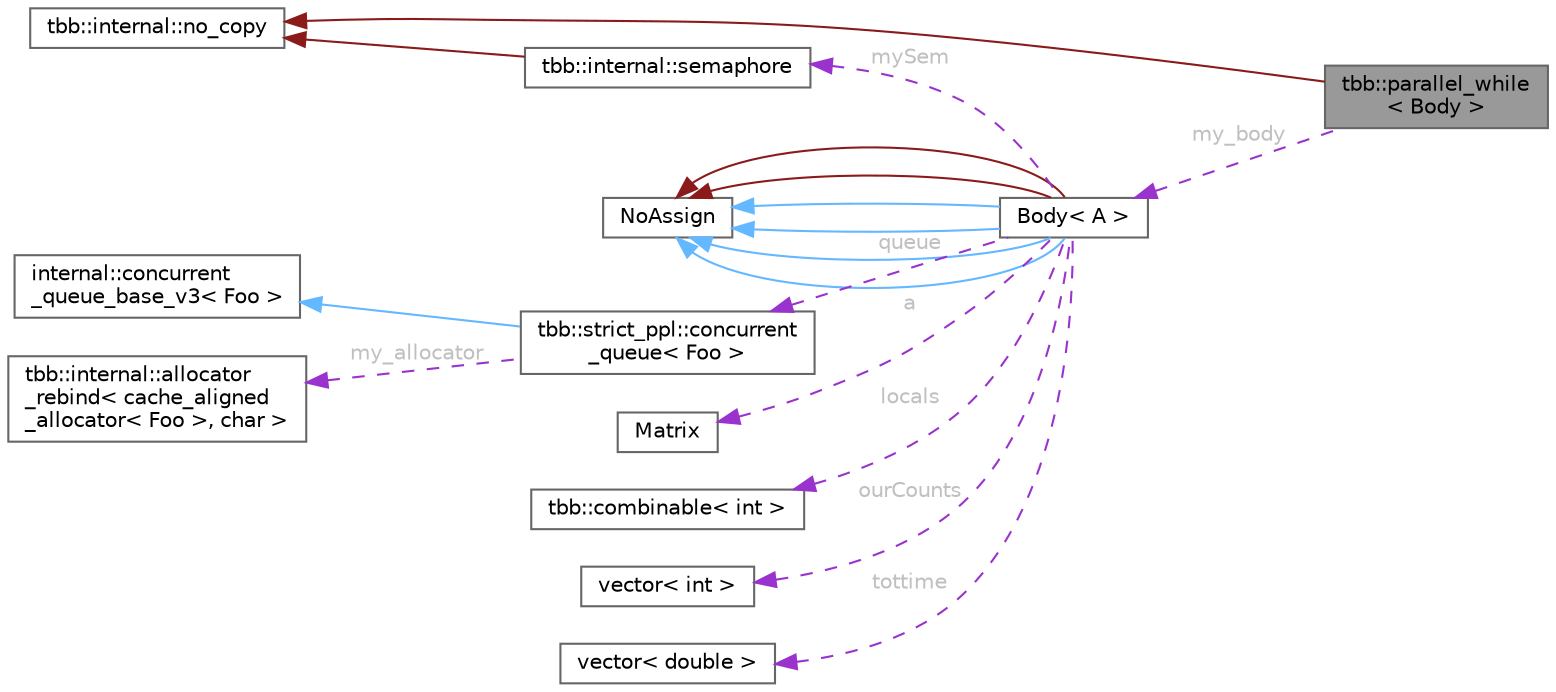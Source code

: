 digraph "tbb::parallel_while&lt; Body &gt;"
{
 // LATEX_PDF_SIZE
  bgcolor="transparent";
  edge [fontname=Helvetica,fontsize=10,labelfontname=Helvetica,labelfontsize=10];
  node [fontname=Helvetica,fontsize=10,shape=box,height=0.2,width=0.4];
  rankdir="LR";
  Node1 [id="Node000001",label="tbb::parallel_while\l\< Body \>",height=0.2,width=0.4,color="gray40", fillcolor="grey60", style="filled", fontcolor="black",tooltip="Parallel iteration over a stream, with optional addition of more work."];
  Node2 -> Node1 [id="edge1_Node000001_Node000002",dir="back",color="firebrick4",style="solid",tooltip=" "];
  Node2 [id="Node000002",label="tbb::internal::no_copy",height=0.2,width=0.4,color="gray40", fillcolor="white", style="filled",tooltip=" "];
  Node3 -> Node1 [id="edge2_Node000001_Node000003",dir="back",color="darkorchid3",style="dashed",tooltip=" ",label=" my_body",fontcolor="grey" ];
  Node3 [id="Node000003",label="Body\< A \>",height=0.2,width=0.4,color="gray40", fillcolor="white", style="filled",URL="$class_body.html",tooltip=" "];
  Node4 -> Node3 [id="edge3_Node000003_Node000004",dir="back",color="steelblue1",style="solid",tooltip=" "];
  Node4 [id="Node000004",label="NoAssign",height=0.2,width=0.4,color="gray40", fillcolor="white", style="filled",URL="$class_no_assign.html",tooltip="Base class for prohibiting compiler-generated operator="];
  Node4 -> Node3 [id="edge4_Node000003_Node000004",dir="back",color="steelblue1",style="solid",tooltip=" "];
  Node4 -> Node3 [id="edge5_Node000003_Node000004",dir="back",color="steelblue1",style="solid",tooltip=" "];
  Node4 -> Node3 [id="edge6_Node000003_Node000004",dir="back",color="steelblue1",style="solid",tooltip=" "];
  Node4 -> Node3 [id="edge7_Node000003_Node000004",dir="back",color="firebrick4",style="solid",tooltip=" "];
  Node4 -> Node3 [id="edge8_Node000003_Node000004",dir="back",color="firebrick4",style="solid",tooltip=" "];
  Node5 -> Node3 [id="edge9_Node000003_Node000005",dir="back",color="darkorchid3",style="dashed",tooltip=" ",label=" queue",fontcolor="grey" ];
  Node5 [id="Node000005",label="tbb::strict_ppl::concurrent\l_queue\< Foo \>",height=0.2,width=0.4,color="gray40", fillcolor="white", style="filled",URL="$classtbb_1_1strict__ppl_1_1concurrent__queue.html",tooltip=" "];
  Node6 -> Node5 [id="edge10_Node000005_Node000006",dir="back",color="steelblue1",style="solid",tooltip=" "];
  Node6 [id="Node000006",label="internal::concurrent\l_queue_base_v3\< Foo \>",height=0.2,width=0.4,color="gray40", fillcolor="white", style="filled",tooltip=" "];
  Node7 -> Node5 [id="edge11_Node000005_Node000007",dir="back",color="darkorchid3",style="dashed",tooltip=" ",label=" my_allocator",fontcolor="grey" ];
  Node7 [id="Node000007",label="tbb::internal::allocator\l_rebind\< cache_aligned\l_allocator\< Foo \>, char \>",height=0.2,width=0.4,color="gray40", fillcolor="white", style="filled",URL="$structtbb_1_1internal_1_1allocator__rebind.html",tooltip=" "];
  Node8 -> Node3 [id="edge12_Node000003_Node000008",dir="back",color="darkorchid3",style="dashed",tooltip=" ",label=" a",fontcolor="grey" ];
  Node8 [id="Node000008",label="Matrix",height=0.2,width=0.4,color="gray40", fillcolor="white", style="filled",URL="$class_matrix.html",tooltip=" "];
  Node9 -> Node3 [id="edge13_Node000003_Node000009",dir="back",color="darkorchid3",style="dashed",tooltip=" ",label=" locals",fontcolor="grey" ];
  Node9 [id="Node000009",label="tbb::combinable\< int \>",height=0.2,width=0.4,color="gray40", fillcolor="white", style="filled",URL="$classtbb_1_1combinable.html",tooltip=" "];
  Node10 -> Node3 [id="edge14_Node000003_Node000010",dir="back",color="darkorchid3",style="dashed",tooltip=" ",label=" mySem",fontcolor="grey" ];
  Node10 [id="Node000010",label="tbb::internal::semaphore",height=0.2,width=0.4,color="gray40", fillcolor="white", style="filled",URL="$classtbb_1_1internal_1_1semaphore.html",tooltip="Edsger Dijkstra's counting semaphore"];
  Node2 -> Node10 [id="edge15_Node000010_Node000002",dir="back",color="firebrick4",style="solid",tooltip=" "];
  Node11 -> Node3 [id="edge16_Node000003_Node000011",dir="back",color="darkorchid3",style="dashed",tooltip=" ",label=" ourCounts",fontcolor="grey" ];
  Node11 [id="Node000011",label="vector\< int \>",height=0.2,width=0.4,color="gray40", fillcolor="white", style="filled",URL="$structvector.html",tooltip=" "];
  Node12 -> Node3 [id="edge17_Node000003_Node000012",dir="back",color="darkorchid3",style="dashed",tooltip=" ",label=" tottime",fontcolor="grey" ];
  Node12 [id="Node000012",label="vector\< double \>",height=0.2,width=0.4,color="gray40", fillcolor="white", style="filled",URL="$structvector.html",tooltip=" "];
}
